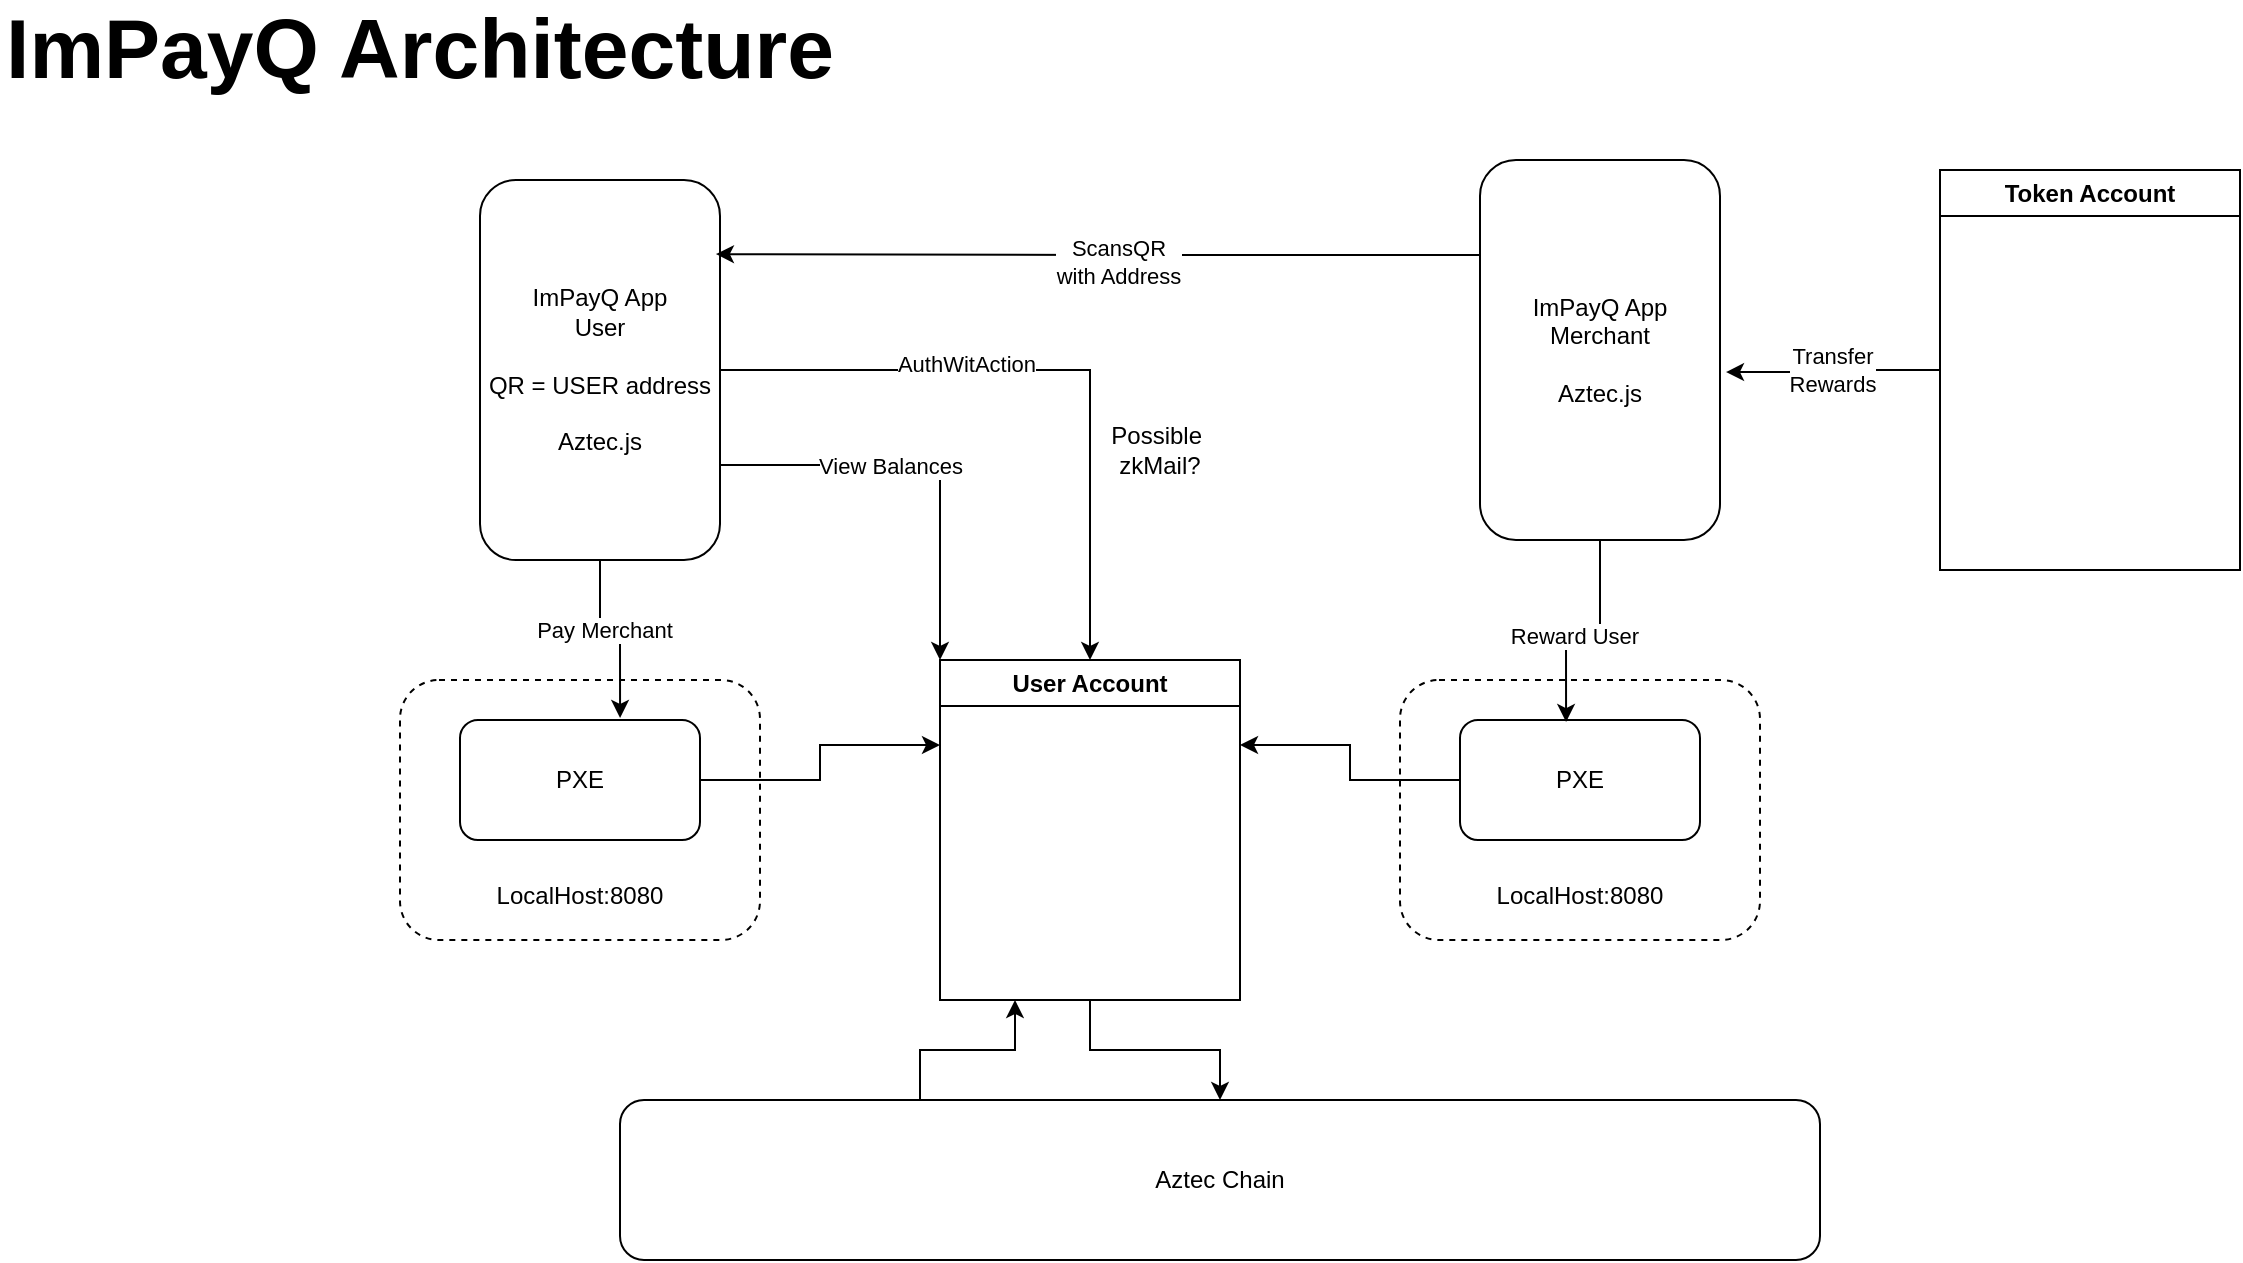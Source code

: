 <mxfile version="26.1.1">
  <diagram name="Architecture" id="3_mQw_ArMDM8NdCvHybq">
    <mxGraphModel dx="2057" dy="705" grid="1" gridSize="10" guides="1" tooltips="1" connect="1" arrows="1" fold="1" page="1" pageScale="1" pageWidth="850" pageHeight="1100" math="0" shadow="0">
      <root>
        <mxCell id="0" />
        <mxCell id="1" parent="0" />
        <mxCell id="ufjdyNfJG8r_4yDN5leQ-17" value="&lt;div&gt;&lt;br&gt;&lt;/div&gt;&lt;div&gt;&lt;br&gt;&lt;/div&gt;&lt;div&gt;&lt;br&gt;&lt;/div&gt;&lt;div&gt;&lt;br&gt;&lt;/div&gt;&lt;div&gt;&lt;br&gt;&lt;/div&gt;&lt;div&gt;&lt;br&gt;&lt;/div&gt;&lt;div&gt;LocalHost:8080&lt;/div&gt;" style="rounded=1;whiteSpace=wrap;html=1;dashed=1;" vertex="1" parent="1">
          <mxGeometry x="550" y="390" width="180" height="130" as="geometry" />
        </mxCell>
        <mxCell id="ufjdyNfJG8r_4yDN5leQ-16" value="&lt;div&gt;&lt;br&gt;&lt;/div&gt;&lt;div&gt;&lt;br&gt;&lt;/div&gt;&lt;div&gt;&lt;br&gt;&lt;/div&gt;&lt;div&gt;&lt;br&gt;&lt;/div&gt;&lt;div&gt;&lt;br&gt;&lt;/div&gt;&lt;div&gt;&lt;br&gt;&lt;/div&gt;&lt;div&gt;LocalHost:8080&lt;/div&gt;" style="rounded=1;whiteSpace=wrap;html=1;dashed=1;" vertex="1" parent="1">
          <mxGeometry x="50" y="390" width="180" height="130" as="geometry" />
        </mxCell>
        <mxCell id="ufjdyNfJG8r_4yDN5leQ-22" style="edgeStyle=orthogonalEdgeStyle;rounded=0;orthogonalLoop=1;jettySize=auto;html=1;exitX=1;exitY=0.75;exitDx=0;exitDy=0;entryX=0;entryY=0;entryDx=0;entryDy=0;" edge="1" parent="1" source="HEuHjqax6HS9vuczRuY7-1" target="ufjdyNfJG8r_4yDN5leQ-4">
          <mxGeometry relative="1" as="geometry" />
        </mxCell>
        <mxCell id="ufjdyNfJG8r_4yDN5leQ-23" value="View Balances" style="edgeLabel;html=1;align=center;verticalAlign=middle;resizable=0;points=[];" vertex="1" connectable="0" parent="ufjdyNfJG8r_4yDN5leQ-22">
          <mxGeometry x="-0.181" y="1" relative="1" as="geometry">
            <mxPoint y="1" as="offset" />
          </mxGeometry>
        </mxCell>
        <mxCell id="HEuHjqax6HS9vuczRuY7-1" value="ImPayQ App&lt;div&gt;User&lt;br&gt;&lt;/div&gt;&lt;div&gt;&lt;br&gt;&lt;/div&gt;&lt;div&gt;QR = USER address&lt;/div&gt;&lt;div&gt;&lt;br&gt;&lt;/div&gt;&lt;div&gt;Aztec.js&lt;/div&gt;" style="rounded=1;whiteSpace=wrap;html=1;" parent="1" vertex="1">
          <mxGeometry x="90" y="140" width="120" height="190" as="geometry" />
        </mxCell>
        <mxCell id="ufjdyNfJG8r_4yDN5leQ-18" style="edgeStyle=orthogonalEdgeStyle;rounded=0;orthogonalLoop=1;jettySize=auto;html=1;exitX=1;exitY=0.5;exitDx=0;exitDy=0;" edge="1" parent="1" source="HEuHjqax6HS9vuczRuY7-1" target="ufjdyNfJG8r_4yDN5leQ-4">
          <mxGeometry relative="1" as="geometry" />
        </mxCell>
        <mxCell id="ufjdyNfJG8r_4yDN5leQ-19" value="AuthWitAction" style="edgeLabel;html=1;align=center;verticalAlign=middle;resizable=0;points=[];" vertex="1" connectable="0" parent="ufjdyNfJG8r_4yDN5leQ-18">
          <mxGeometry x="-0.257" y="3" relative="1" as="geometry">
            <mxPoint as="offset" />
          </mxGeometry>
        </mxCell>
        <mxCell id="4J6xsujd7ApWxE8mOuLf-1" value="ImPayQ App&lt;div&gt;Merchant&lt;/div&gt;&lt;div&gt;&lt;br&gt;&lt;/div&gt;&lt;div&gt;Aztec.js&lt;/div&gt;" style="rounded=1;whiteSpace=wrap;html=1;" parent="1" vertex="1">
          <mxGeometry x="590" y="130" width="120" height="190" as="geometry" />
        </mxCell>
        <mxCell id="ufjdyNfJG8r_4yDN5leQ-5" style="edgeStyle=orthogonalEdgeStyle;rounded=0;orthogonalLoop=1;jettySize=auto;html=1;exitX=0.25;exitY=0;exitDx=0;exitDy=0;entryX=0.25;entryY=1;entryDx=0;entryDy=0;" edge="1" parent="1" source="ufjdyNfJG8r_4yDN5leQ-3" target="ufjdyNfJG8r_4yDN5leQ-4">
          <mxGeometry relative="1" as="geometry" />
        </mxCell>
        <mxCell id="ufjdyNfJG8r_4yDN5leQ-3" value="Aztec Chain" style="rounded=1;whiteSpace=wrap;html=1;" vertex="1" parent="1">
          <mxGeometry x="160" y="600" width="600" height="80" as="geometry" />
        </mxCell>
        <mxCell id="ufjdyNfJG8r_4yDN5leQ-6" value="" style="edgeStyle=orthogonalEdgeStyle;rounded=0;orthogonalLoop=1;jettySize=auto;html=1;" edge="1" parent="1" source="ufjdyNfJG8r_4yDN5leQ-4" target="ufjdyNfJG8r_4yDN5leQ-3">
          <mxGeometry relative="1" as="geometry" />
        </mxCell>
        <mxCell id="ufjdyNfJG8r_4yDN5leQ-4" value="User Account" style="swimlane;whiteSpace=wrap;html=1;" vertex="1" parent="1">
          <mxGeometry x="320" y="380" width="150" height="170" as="geometry" />
        </mxCell>
        <mxCell id="ufjdyNfJG8r_4yDN5leQ-10" style="edgeStyle=orthogonalEdgeStyle;rounded=0;orthogonalLoop=1;jettySize=auto;html=1;exitX=1;exitY=0.5;exitDx=0;exitDy=0;entryX=0;entryY=0.25;entryDx=0;entryDy=0;" edge="1" parent="1" source="ufjdyNfJG8r_4yDN5leQ-7" target="ufjdyNfJG8r_4yDN5leQ-4">
          <mxGeometry relative="1" as="geometry" />
        </mxCell>
        <mxCell id="ufjdyNfJG8r_4yDN5leQ-7" value="PXE" style="rounded=1;whiteSpace=wrap;html=1;" vertex="1" parent="1">
          <mxGeometry x="80" y="410" width="120" height="60" as="geometry" />
        </mxCell>
        <mxCell id="ufjdyNfJG8r_4yDN5leQ-12" style="edgeStyle=orthogonalEdgeStyle;rounded=0;orthogonalLoop=1;jettySize=auto;html=1;exitX=0;exitY=0.5;exitDx=0;exitDy=0;entryX=1;entryY=0.25;entryDx=0;entryDy=0;" edge="1" parent="1" source="ufjdyNfJG8r_4yDN5leQ-8" target="ufjdyNfJG8r_4yDN5leQ-4">
          <mxGeometry relative="1" as="geometry" />
        </mxCell>
        <mxCell id="ufjdyNfJG8r_4yDN5leQ-8" value="PXE" style="rounded=1;whiteSpace=wrap;html=1;" vertex="1" parent="1">
          <mxGeometry x="580" y="410" width="120" height="60" as="geometry" />
        </mxCell>
        <mxCell id="ufjdyNfJG8r_4yDN5leQ-9" style="edgeStyle=orthogonalEdgeStyle;rounded=0;orthogonalLoop=1;jettySize=auto;html=1;exitX=0.5;exitY=1;exitDx=0;exitDy=0;entryX=0.667;entryY=-0.017;entryDx=0;entryDy=0;entryPerimeter=0;" edge="1" parent="1" source="HEuHjqax6HS9vuczRuY7-1" target="ufjdyNfJG8r_4yDN5leQ-7">
          <mxGeometry relative="1" as="geometry" />
        </mxCell>
        <mxCell id="ufjdyNfJG8r_4yDN5leQ-13" value="Pay Merchant" style="edgeLabel;html=1;align=center;verticalAlign=middle;resizable=0;points=[];" vertex="1" connectable="0" parent="ufjdyNfJG8r_4yDN5leQ-9">
          <mxGeometry x="-0.215" y="2" relative="1" as="geometry">
            <mxPoint as="offset" />
          </mxGeometry>
        </mxCell>
        <mxCell id="ufjdyNfJG8r_4yDN5leQ-11" style="edgeStyle=orthogonalEdgeStyle;rounded=0;orthogonalLoop=1;jettySize=auto;html=1;exitX=0.5;exitY=1;exitDx=0;exitDy=0;entryX=0.442;entryY=0.017;entryDx=0;entryDy=0;entryPerimeter=0;" edge="1" parent="1" source="4J6xsujd7ApWxE8mOuLf-1" target="ufjdyNfJG8r_4yDN5leQ-8">
          <mxGeometry relative="1" as="geometry" />
        </mxCell>
        <mxCell id="ufjdyNfJG8r_4yDN5leQ-14" value="Reward User" style="edgeLabel;html=1;align=center;verticalAlign=middle;resizable=0;points=[];" vertex="1" connectable="0" parent="ufjdyNfJG8r_4yDN5leQ-11">
          <mxGeometry x="0.081" y="3" relative="1" as="geometry">
            <mxPoint as="offset" />
          </mxGeometry>
        </mxCell>
        <mxCell id="ufjdyNfJG8r_4yDN5leQ-20" style="edgeStyle=orthogonalEdgeStyle;rounded=0;orthogonalLoop=1;jettySize=auto;html=1;exitX=0;exitY=0.25;exitDx=0;exitDy=0;entryX=0.983;entryY=0.195;entryDx=0;entryDy=0;entryPerimeter=0;" edge="1" parent="1" source="4J6xsujd7ApWxE8mOuLf-1" target="HEuHjqax6HS9vuczRuY7-1">
          <mxGeometry relative="1" as="geometry" />
        </mxCell>
        <mxCell id="ufjdyNfJG8r_4yDN5leQ-21" value="ScansQR&lt;div&gt;with Address&lt;/div&gt;" style="edgeLabel;html=1;align=center;verticalAlign=middle;resizable=0;points=[];" vertex="1" connectable="0" parent="ufjdyNfJG8r_4yDN5leQ-20">
          <mxGeometry x="-0.048" y="4" relative="1" as="geometry">
            <mxPoint x="1" y="-1" as="offset" />
          </mxGeometry>
        </mxCell>
        <mxCell id="ufjdyNfJG8r_4yDN5leQ-24" value="Token Account" style="swimlane;whiteSpace=wrap;html=1;" vertex="1" parent="1">
          <mxGeometry x="820" y="135" width="150" height="200" as="geometry" />
        </mxCell>
        <mxCell id="ufjdyNfJG8r_4yDN5leQ-25" value="Transfer&lt;div&gt;Rewards&lt;/div&gt;" style="edgeStyle=orthogonalEdgeStyle;rounded=0;orthogonalLoop=1;jettySize=auto;html=1;exitX=0;exitY=0.5;exitDx=0;exitDy=0;entryX=1.025;entryY=0.558;entryDx=0;entryDy=0;entryPerimeter=0;" edge="1" parent="1" source="ufjdyNfJG8r_4yDN5leQ-24" target="4J6xsujd7ApWxE8mOuLf-1">
          <mxGeometry relative="1" as="geometry" />
        </mxCell>
        <mxCell id="ufjdyNfJG8r_4yDN5leQ-26" value="ImPayQ Architecture" style="text;html=1;align=center;verticalAlign=middle;whiteSpace=wrap;rounded=0;fontSize=42;fontStyle=1" vertex="1" parent="1">
          <mxGeometry x="-150" y="60" width="420" height="30" as="geometry" />
        </mxCell>
        <mxCell id="ufjdyNfJG8r_4yDN5leQ-27" value="&lt;span style=&quot;&quot;&gt;Possible&amp;nbsp;&lt;/span&gt;&lt;div&gt;&lt;span style=&quot;&quot;&gt;zkMail?&lt;/span&gt;&lt;/div&gt;" style="text;html=1;align=center;verticalAlign=middle;whiteSpace=wrap;rounded=0;fontColor=light-dark(#000000,#FFD966);" vertex="1" parent="1">
          <mxGeometry x="400" y="260" width="60" height="30" as="geometry" />
        </mxCell>
      </root>
    </mxGraphModel>
  </diagram>
</mxfile>

